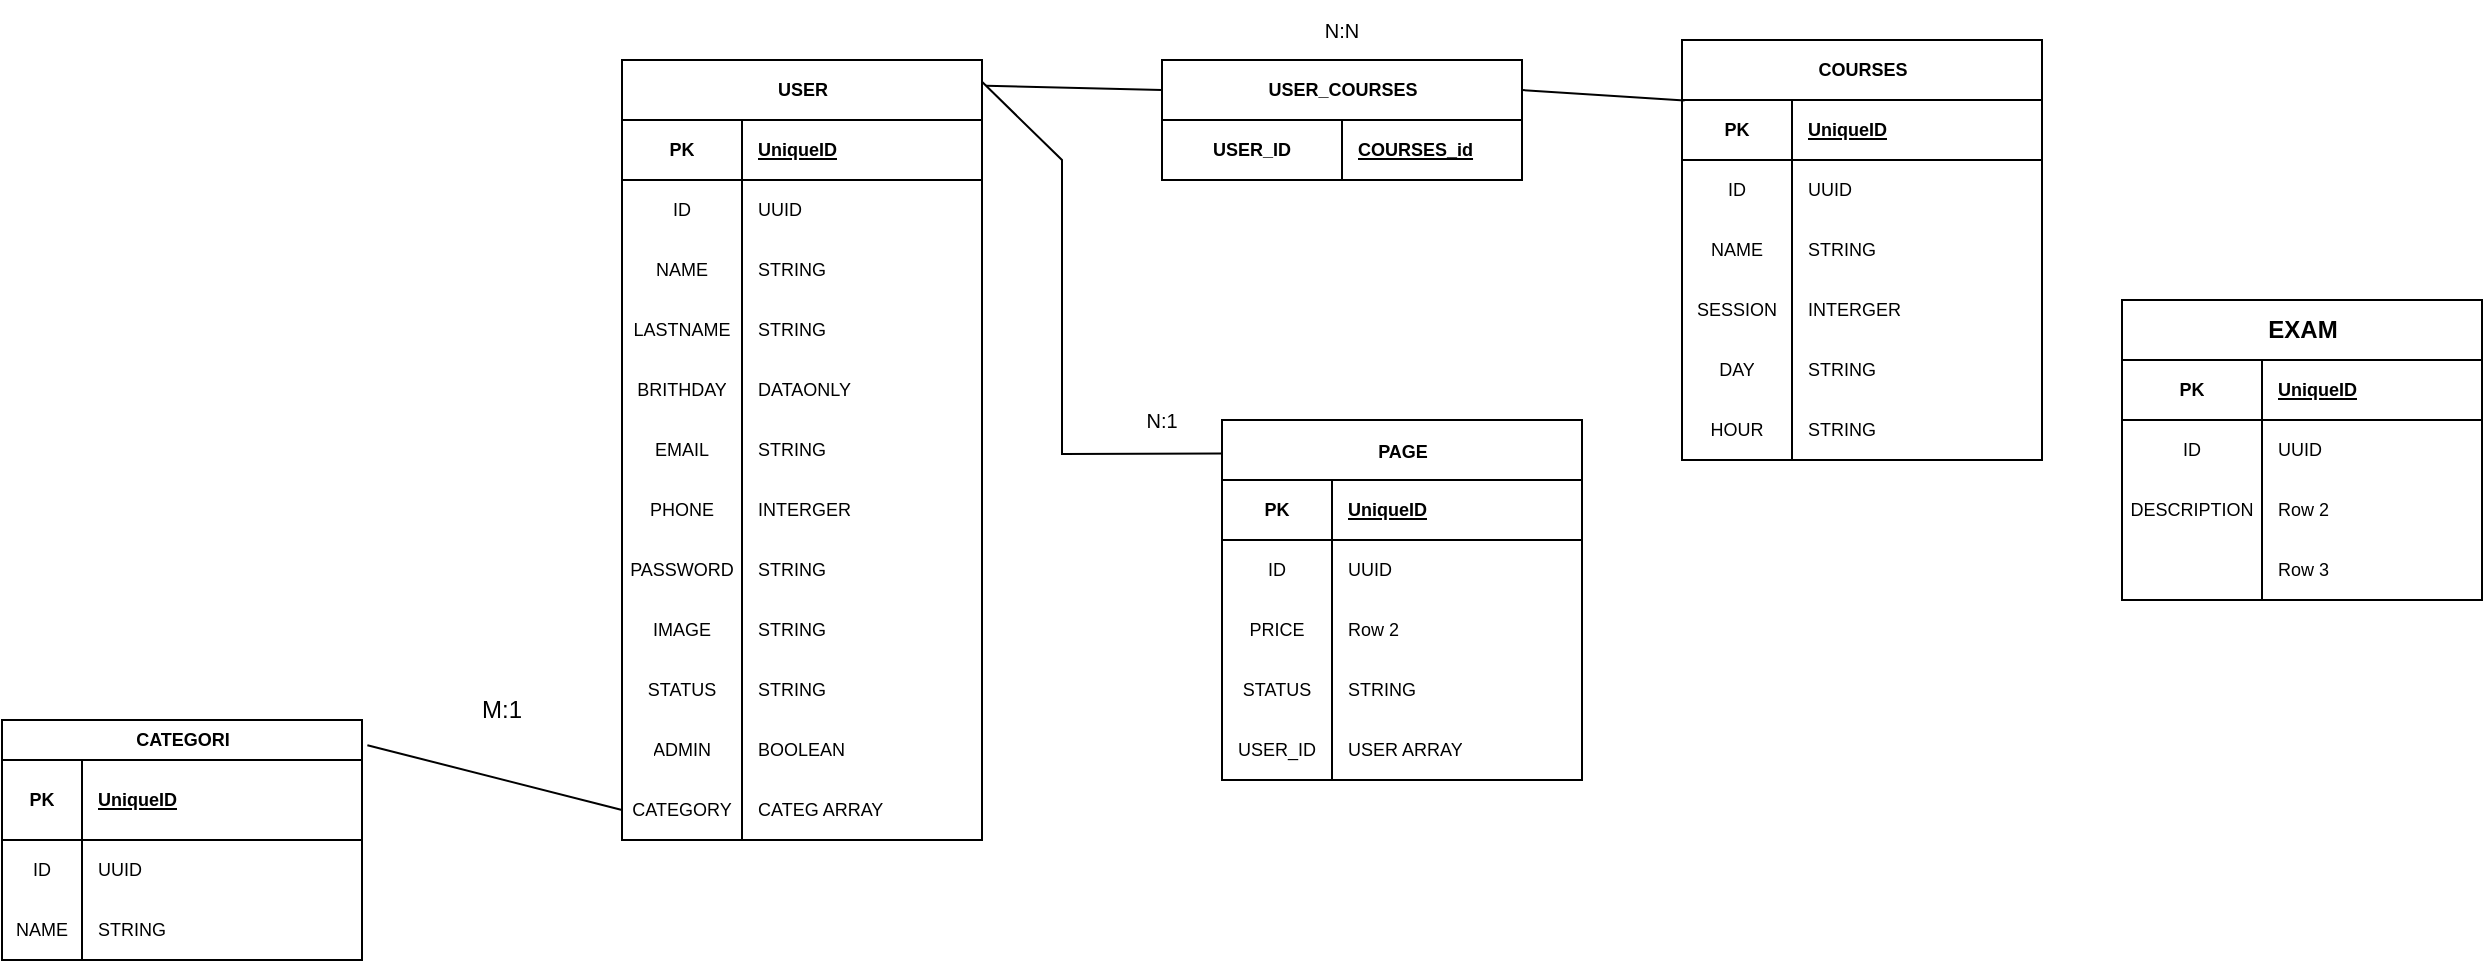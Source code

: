 <mxfile version="21.7.2" type="github">
  <diagram id="R2lEEEUBdFMjLlhIrx00" name="Page-1">
    <mxGraphModel dx="1035" dy="518" grid="1" gridSize="10" guides="1" tooltips="1" connect="1" arrows="1" fold="1" page="1" pageScale="1" pageWidth="850" pageHeight="1100" math="0" shadow="0" extFonts="Permanent Marker^https://fonts.googleapis.com/css?family=Permanent+Marker">
      <root>
        <mxCell id="0" />
        <mxCell id="1" parent="0" />
        <mxCell id="u_VCalXYm_4vvgC7jg7V-9" value="" style="endArrow=none;html=1;rounded=0;exitX=1;exitY=0.25;exitDx=0;exitDy=0;entryX=0.007;entryY=0.144;entryDx=0;entryDy=0;entryPerimeter=0;" parent="1" source="GwE6sNCXgYHPTHUywybQ-2" target="u_VCalXYm_4vvgC7jg7V-98" edge="1">
          <mxGeometry width="50" height="50" relative="1" as="geometry">
            <mxPoint x="1030" y="485" as="sourcePoint" />
            <mxPoint x="320" y="69.66" as="targetPoint" />
            <Array as="points" />
          </mxGeometry>
        </mxCell>
        <mxCell id="u_VCalXYm_4vvgC7jg7V-10" value="N:N" style="text;strokeColor=none;align=center;fillColor=none;html=1;verticalAlign=middle;whiteSpace=wrap;rounded=0;fontSize=10;" parent="1" vertex="1">
          <mxGeometry x="1000" y="180" width="60" height="30" as="geometry" />
        </mxCell>
        <mxCell id="u_VCalXYm_4vvgC7jg7V-70" value="USER" style="shape=table;startSize=30;container=1;collapsible=1;childLayout=tableLayout;fixedRows=1;rowLines=0;fontStyle=1;align=center;resizeLast=1;html=1;labelBorderColor=none;fontSize=9;" parent="1" vertex="1">
          <mxGeometry x="670" y="210" width="180" height="390" as="geometry">
            <mxRectangle x="20" y="50" width="70" height="30" as="alternateBounds" />
          </mxGeometry>
        </mxCell>
        <mxCell id="u_VCalXYm_4vvgC7jg7V-71" value="" style="shape=tableRow;horizontal=0;startSize=0;swimlaneHead=0;swimlaneBody=0;fillColor=none;collapsible=0;dropTarget=0;points=[[0,0.5],[1,0.5]];portConstraint=eastwest;top=0;left=0;right=0;bottom=1;" parent="u_VCalXYm_4vvgC7jg7V-70" vertex="1">
          <mxGeometry y="30" width="180" height="30" as="geometry" />
        </mxCell>
        <mxCell id="u_VCalXYm_4vvgC7jg7V-72" value="PK" style="shape=partialRectangle;connectable=0;fillColor=none;top=0;left=0;bottom=0;right=0;fontStyle=1;overflow=hidden;whiteSpace=wrap;html=1;fontSize=9;" parent="u_VCalXYm_4vvgC7jg7V-71" vertex="1">
          <mxGeometry width="60" height="30" as="geometry">
            <mxRectangle width="60" height="30" as="alternateBounds" />
          </mxGeometry>
        </mxCell>
        <mxCell id="u_VCalXYm_4vvgC7jg7V-73" value="UniqueID" style="shape=partialRectangle;connectable=0;fillColor=none;top=0;left=0;bottom=0;right=0;align=left;spacingLeft=6;fontStyle=5;overflow=hidden;whiteSpace=wrap;html=1;fontSize=9;" parent="u_VCalXYm_4vvgC7jg7V-71" vertex="1">
          <mxGeometry x="60" width="120" height="30" as="geometry">
            <mxRectangle width="120" height="30" as="alternateBounds" />
          </mxGeometry>
        </mxCell>
        <mxCell id="u_VCalXYm_4vvgC7jg7V-74" value="" style="shape=tableRow;horizontal=0;startSize=0;swimlaneHead=0;swimlaneBody=0;fillColor=none;collapsible=0;dropTarget=0;points=[[0,0.5],[1,0.5]];portConstraint=eastwest;top=0;left=0;right=0;bottom=0;" parent="u_VCalXYm_4vvgC7jg7V-70" vertex="1">
          <mxGeometry y="60" width="180" height="30" as="geometry" />
        </mxCell>
        <mxCell id="u_VCalXYm_4vvgC7jg7V-75" value="ID" style="shape=partialRectangle;connectable=0;fillColor=none;top=0;left=0;bottom=0;right=0;editable=1;overflow=hidden;whiteSpace=wrap;html=1;fontSize=9;" parent="u_VCalXYm_4vvgC7jg7V-74" vertex="1">
          <mxGeometry width="60" height="30" as="geometry">
            <mxRectangle width="60" height="30" as="alternateBounds" />
          </mxGeometry>
        </mxCell>
        <mxCell id="u_VCalXYm_4vvgC7jg7V-76" value="UUID" style="shape=partialRectangle;connectable=0;fillColor=none;top=0;left=0;bottom=0;right=0;align=left;spacingLeft=6;overflow=hidden;whiteSpace=wrap;html=1;fontSize=9;" parent="u_VCalXYm_4vvgC7jg7V-74" vertex="1">
          <mxGeometry x="60" width="120" height="30" as="geometry">
            <mxRectangle width="120" height="30" as="alternateBounds" />
          </mxGeometry>
        </mxCell>
        <mxCell id="u_VCalXYm_4vvgC7jg7V-89" style="shape=tableRow;horizontal=0;startSize=0;swimlaneHead=0;swimlaneBody=0;fillColor=none;collapsible=0;dropTarget=0;points=[[0,0.5],[1,0.5]];portConstraint=eastwest;top=0;left=0;right=0;bottom=0;" parent="u_VCalXYm_4vvgC7jg7V-70" vertex="1">
          <mxGeometry y="90" width="180" height="30" as="geometry" />
        </mxCell>
        <mxCell id="u_VCalXYm_4vvgC7jg7V-90" value="NAME" style="shape=partialRectangle;connectable=0;fillColor=none;top=0;left=0;bottom=0;right=0;editable=1;overflow=hidden;whiteSpace=wrap;html=1;fontSize=9;" parent="u_VCalXYm_4vvgC7jg7V-89" vertex="1">
          <mxGeometry width="60" height="30" as="geometry">
            <mxRectangle width="60" height="30" as="alternateBounds" />
          </mxGeometry>
        </mxCell>
        <mxCell id="u_VCalXYm_4vvgC7jg7V-91" value="STRING" style="shape=partialRectangle;connectable=0;fillColor=none;top=0;left=0;bottom=0;right=0;align=left;spacingLeft=6;overflow=hidden;whiteSpace=wrap;html=1;fontSize=9;" parent="u_VCalXYm_4vvgC7jg7V-89" vertex="1">
          <mxGeometry x="60" width="120" height="30" as="geometry">
            <mxRectangle width="120" height="30" as="alternateBounds" />
          </mxGeometry>
        </mxCell>
        <mxCell id="u_VCalXYm_4vvgC7jg7V-86" style="shape=tableRow;horizontal=0;startSize=0;swimlaneHead=0;swimlaneBody=0;fillColor=none;collapsible=0;dropTarget=0;points=[[0,0.5],[1,0.5]];portConstraint=eastwest;top=0;left=0;right=0;bottom=0;" parent="u_VCalXYm_4vvgC7jg7V-70" vertex="1">
          <mxGeometry y="120" width="180" height="30" as="geometry" />
        </mxCell>
        <mxCell id="u_VCalXYm_4vvgC7jg7V-87" value="LASTNAME" style="shape=partialRectangle;connectable=0;fillColor=none;top=0;left=0;bottom=0;right=0;editable=1;overflow=hidden;whiteSpace=wrap;html=1;fontSize=9;" parent="u_VCalXYm_4vvgC7jg7V-86" vertex="1">
          <mxGeometry width="60" height="30" as="geometry">
            <mxRectangle width="60" height="30" as="alternateBounds" />
          </mxGeometry>
        </mxCell>
        <mxCell id="u_VCalXYm_4vvgC7jg7V-88" value="STRING" style="shape=partialRectangle;connectable=0;fillColor=none;top=0;left=0;bottom=0;right=0;align=left;spacingLeft=6;overflow=hidden;whiteSpace=wrap;html=1;fontSize=9;" parent="u_VCalXYm_4vvgC7jg7V-86" vertex="1">
          <mxGeometry x="60" width="120" height="30" as="geometry">
            <mxRectangle width="120" height="30" as="alternateBounds" />
          </mxGeometry>
        </mxCell>
        <mxCell id="GwE6sNCXgYHPTHUywybQ-33" style="shape=tableRow;horizontal=0;startSize=0;swimlaneHead=0;swimlaneBody=0;fillColor=none;collapsible=0;dropTarget=0;points=[[0,0.5],[1,0.5]];portConstraint=eastwest;top=0;left=0;right=0;bottom=0;" vertex="1" parent="u_VCalXYm_4vvgC7jg7V-70">
          <mxGeometry y="150" width="180" height="30" as="geometry" />
        </mxCell>
        <mxCell id="GwE6sNCXgYHPTHUywybQ-34" value="BRITHDAY" style="shape=partialRectangle;connectable=0;fillColor=none;top=0;left=0;bottom=0;right=0;editable=1;overflow=hidden;whiteSpace=wrap;html=1;fontSize=9;" vertex="1" parent="GwE6sNCXgYHPTHUywybQ-33">
          <mxGeometry width="60" height="30" as="geometry">
            <mxRectangle width="60" height="30" as="alternateBounds" />
          </mxGeometry>
        </mxCell>
        <mxCell id="GwE6sNCXgYHPTHUywybQ-35" value="DATAONLY" style="shape=partialRectangle;connectable=0;fillColor=none;top=0;left=0;bottom=0;right=0;align=left;spacingLeft=6;overflow=hidden;whiteSpace=wrap;html=1;fontSize=9;" vertex="1" parent="GwE6sNCXgYHPTHUywybQ-33">
          <mxGeometry x="60" width="120" height="30" as="geometry">
            <mxRectangle width="120" height="30" as="alternateBounds" />
          </mxGeometry>
        </mxCell>
        <mxCell id="u_VCalXYm_4vvgC7jg7V-83" style="shape=tableRow;horizontal=0;startSize=0;swimlaneHead=0;swimlaneBody=0;fillColor=none;collapsible=0;dropTarget=0;points=[[0,0.5],[1,0.5]];portConstraint=eastwest;top=0;left=0;right=0;bottom=0;" parent="u_VCalXYm_4vvgC7jg7V-70" vertex="1">
          <mxGeometry y="180" width="180" height="30" as="geometry" />
        </mxCell>
        <mxCell id="u_VCalXYm_4vvgC7jg7V-84" value="EMAIL" style="shape=partialRectangle;connectable=0;fillColor=none;top=0;left=0;bottom=0;right=0;editable=1;overflow=hidden;whiteSpace=wrap;html=1;fontSize=9;" parent="u_VCalXYm_4vvgC7jg7V-83" vertex="1">
          <mxGeometry width="60" height="30" as="geometry">
            <mxRectangle width="60" height="30" as="alternateBounds" />
          </mxGeometry>
        </mxCell>
        <mxCell id="u_VCalXYm_4vvgC7jg7V-85" value="STRING" style="shape=partialRectangle;connectable=0;fillColor=none;top=0;left=0;bottom=0;right=0;align=left;spacingLeft=6;overflow=hidden;whiteSpace=wrap;html=1;fontSize=9;" parent="u_VCalXYm_4vvgC7jg7V-83" vertex="1">
          <mxGeometry x="60" width="120" height="30" as="geometry">
            <mxRectangle width="120" height="30" as="alternateBounds" />
          </mxGeometry>
        </mxCell>
        <mxCell id="u_VCalXYm_4vvgC7jg7V-77" value="" style="shape=tableRow;horizontal=0;startSize=0;swimlaneHead=0;swimlaneBody=0;fillColor=none;collapsible=0;dropTarget=0;points=[[0,0.5],[1,0.5]];portConstraint=eastwest;top=0;left=0;right=0;bottom=0;" parent="u_VCalXYm_4vvgC7jg7V-70" vertex="1">
          <mxGeometry y="210" width="180" height="30" as="geometry" />
        </mxCell>
        <mxCell id="u_VCalXYm_4vvgC7jg7V-78" value="PHONE" style="shape=partialRectangle;connectable=0;fillColor=none;top=0;left=0;bottom=0;right=0;editable=1;overflow=hidden;whiteSpace=wrap;html=1;fontSize=9;" parent="u_VCalXYm_4vvgC7jg7V-77" vertex="1">
          <mxGeometry width="60" height="30" as="geometry">
            <mxRectangle width="60" height="30" as="alternateBounds" />
          </mxGeometry>
        </mxCell>
        <mxCell id="u_VCalXYm_4vvgC7jg7V-79" value="INTERGER" style="shape=partialRectangle;connectable=0;fillColor=none;top=0;left=0;bottom=0;right=0;align=left;spacingLeft=6;overflow=hidden;whiteSpace=wrap;html=1;fontSize=9;" parent="u_VCalXYm_4vvgC7jg7V-77" vertex="1">
          <mxGeometry x="60" width="120" height="30" as="geometry">
            <mxRectangle width="120" height="30" as="alternateBounds" />
          </mxGeometry>
        </mxCell>
        <mxCell id="u_VCalXYm_4vvgC7jg7V-80" value="" style="shape=tableRow;horizontal=0;startSize=0;swimlaneHead=0;swimlaneBody=0;fillColor=none;collapsible=0;dropTarget=0;points=[[0,0.5],[1,0.5]];portConstraint=eastwest;top=0;left=0;right=0;bottom=0;" parent="u_VCalXYm_4vvgC7jg7V-70" vertex="1">
          <mxGeometry y="240" width="180" height="30" as="geometry" />
        </mxCell>
        <mxCell id="u_VCalXYm_4vvgC7jg7V-81" value="PASSWORD" style="shape=partialRectangle;connectable=0;fillColor=none;top=0;left=0;bottom=0;right=0;editable=1;overflow=hidden;whiteSpace=wrap;html=1;fontSize=9;" parent="u_VCalXYm_4vvgC7jg7V-80" vertex="1">
          <mxGeometry width="60" height="30" as="geometry">
            <mxRectangle width="60" height="30" as="alternateBounds" />
          </mxGeometry>
        </mxCell>
        <mxCell id="u_VCalXYm_4vvgC7jg7V-82" value="STRING" style="shape=partialRectangle;connectable=0;fillColor=none;top=0;left=0;bottom=0;right=0;align=left;spacingLeft=6;overflow=hidden;whiteSpace=wrap;html=1;fontSize=9;" parent="u_VCalXYm_4vvgC7jg7V-80" vertex="1">
          <mxGeometry x="60" width="120" height="30" as="geometry">
            <mxRectangle width="120" height="30" as="alternateBounds" />
          </mxGeometry>
        </mxCell>
        <mxCell id="u_VCalXYm_4vvgC7jg7V-92" style="shape=tableRow;horizontal=0;startSize=0;swimlaneHead=0;swimlaneBody=0;fillColor=none;collapsible=0;dropTarget=0;points=[[0,0.5],[1,0.5]];portConstraint=eastwest;top=0;left=0;right=0;bottom=0;" parent="u_VCalXYm_4vvgC7jg7V-70" vertex="1">
          <mxGeometry y="270" width="180" height="30" as="geometry" />
        </mxCell>
        <mxCell id="u_VCalXYm_4vvgC7jg7V-93" value="IMAGE" style="shape=partialRectangle;connectable=0;fillColor=none;top=0;left=0;bottom=0;right=0;editable=1;overflow=hidden;whiteSpace=wrap;html=1;fontSize=9;" parent="u_VCalXYm_4vvgC7jg7V-92" vertex="1">
          <mxGeometry width="60" height="30" as="geometry">
            <mxRectangle width="60" height="30" as="alternateBounds" />
          </mxGeometry>
        </mxCell>
        <mxCell id="u_VCalXYm_4vvgC7jg7V-94" value="STRING" style="shape=partialRectangle;connectable=0;fillColor=none;top=0;left=0;bottom=0;right=0;align=left;spacingLeft=6;overflow=hidden;whiteSpace=wrap;html=1;fontSize=9;" parent="u_VCalXYm_4vvgC7jg7V-92" vertex="1">
          <mxGeometry x="60" width="120" height="30" as="geometry">
            <mxRectangle width="120" height="30" as="alternateBounds" />
          </mxGeometry>
        </mxCell>
        <mxCell id="GwE6sNCXgYHPTHUywybQ-45" style="shape=tableRow;horizontal=0;startSize=0;swimlaneHead=0;swimlaneBody=0;fillColor=none;collapsible=0;dropTarget=0;points=[[0,0.5],[1,0.5]];portConstraint=eastwest;top=0;left=0;right=0;bottom=0;" vertex="1" parent="u_VCalXYm_4vvgC7jg7V-70">
          <mxGeometry y="300" width="180" height="30" as="geometry" />
        </mxCell>
        <mxCell id="GwE6sNCXgYHPTHUywybQ-46" value="STATUS" style="shape=partialRectangle;connectable=0;fillColor=none;top=0;left=0;bottom=0;right=0;editable=1;overflow=hidden;whiteSpace=wrap;html=1;fontSize=9;" vertex="1" parent="GwE6sNCXgYHPTHUywybQ-45">
          <mxGeometry width="60" height="30" as="geometry">
            <mxRectangle width="60" height="30" as="alternateBounds" />
          </mxGeometry>
        </mxCell>
        <mxCell id="GwE6sNCXgYHPTHUywybQ-47" value="STRING" style="shape=partialRectangle;connectable=0;fillColor=none;top=0;left=0;bottom=0;right=0;align=left;spacingLeft=6;overflow=hidden;whiteSpace=wrap;html=1;fontSize=9;" vertex="1" parent="GwE6sNCXgYHPTHUywybQ-45">
          <mxGeometry x="60" width="120" height="30" as="geometry">
            <mxRectangle width="120" height="30" as="alternateBounds" />
          </mxGeometry>
        </mxCell>
        <mxCell id="u_VCalXYm_4vvgC7jg7V-95" style="shape=tableRow;horizontal=0;startSize=0;swimlaneHead=0;swimlaneBody=0;fillColor=none;collapsible=0;dropTarget=0;points=[[0,0.5],[1,0.5]];portConstraint=eastwest;top=0;left=0;right=0;bottom=0;" parent="u_VCalXYm_4vvgC7jg7V-70" vertex="1">
          <mxGeometry y="330" width="180" height="30" as="geometry" />
        </mxCell>
        <mxCell id="u_VCalXYm_4vvgC7jg7V-96" value="ADMIN" style="shape=partialRectangle;connectable=0;fillColor=none;top=0;left=0;bottom=0;right=0;editable=1;overflow=hidden;whiteSpace=wrap;html=1;fontSize=9;" parent="u_VCalXYm_4vvgC7jg7V-95" vertex="1">
          <mxGeometry width="60" height="30" as="geometry">
            <mxRectangle width="60" height="30" as="alternateBounds" />
          </mxGeometry>
        </mxCell>
        <mxCell id="u_VCalXYm_4vvgC7jg7V-97" value="BOOLEAN" style="shape=partialRectangle;connectable=0;fillColor=none;top=0;left=0;bottom=0;right=0;align=left;spacingLeft=6;overflow=hidden;whiteSpace=wrap;html=1;fontSize=9;" parent="u_VCalXYm_4vvgC7jg7V-95" vertex="1">
          <mxGeometry x="60" width="120" height="30" as="geometry">
            <mxRectangle width="120" height="30" as="alternateBounds" />
          </mxGeometry>
        </mxCell>
        <mxCell id="u_VCalXYm_4vvgC7jg7V-133" style="shape=tableRow;horizontal=0;startSize=0;swimlaneHead=0;swimlaneBody=0;fillColor=none;collapsible=0;dropTarget=0;points=[[0,0.5],[1,0.5]];portConstraint=eastwest;top=0;left=0;right=0;bottom=0;" parent="u_VCalXYm_4vvgC7jg7V-70" vertex="1">
          <mxGeometry y="360" width="180" height="30" as="geometry" />
        </mxCell>
        <mxCell id="u_VCalXYm_4vvgC7jg7V-134" value="CATEGORY" style="shape=partialRectangle;connectable=0;fillColor=none;top=0;left=0;bottom=0;right=0;editable=1;overflow=hidden;whiteSpace=wrap;html=1;fontSize=9;" parent="u_VCalXYm_4vvgC7jg7V-133" vertex="1">
          <mxGeometry width="60" height="30" as="geometry">
            <mxRectangle width="60" height="30" as="alternateBounds" />
          </mxGeometry>
        </mxCell>
        <mxCell id="u_VCalXYm_4vvgC7jg7V-135" value="CATEG ARRAY" style="shape=partialRectangle;connectable=0;fillColor=none;top=0;left=0;bottom=0;right=0;align=left;spacingLeft=6;overflow=hidden;whiteSpace=wrap;html=1;fontSize=9;" parent="u_VCalXYm_4vvgC7jg7V-133" vertex="1">
          <mxGeometry x="60" width="120" height="30" as="geometry">
            <mxRectangle width="120" height="30" as="alternateBounds" />
          </mxGeometry>
        </mxCell>
        <mxCell id="u_VCalXYm_4vvgC7jg7V-98" value="COURSES" style="shape=table;startSize=30;container=1;collapsible=1;childLayout=tableLayout;fixedRows=1;rowLines=0;fontStyle=1;align=center;resizeLast=1;html=1;fontSize=9;" parent="1" vertex="1">
          <mxGeometry x="1200" y="200" width="180" height="210" as="geometry">
            <mxRectangle x="1205" y="500" width="70" height="30" as="alternateBounds" />
          </mxGeometry>
        </mxCell>
        <mxCell id="u_VCalXYm_4vvgC7jg7V-99" value="" style="shape=tableRow;horizontal=0;startSize=0;swimlaneHead=0;swimlaneBody=0;fillColor=none;collapsible=0;dropTarget=0;points=[[0,0.5],[1,0.5]];portConstraint=eastwest;top=0;left=0;right=0;bottom=1;" parent="u_VCalXYm_4vvgC7jg7V-98" vertex="1">
          <mxGeometry y="30" width="180" height="30" as="geometry" />
        </mxCell>
        <mxCell id="u_VCalXYm_4vvgC7jg7V-100" value="PK" style="shape=partialRectangle;connectable=0;fillColor=none;top=0;left=0;bottom=0;right=0;fontStyle=1;overflow=hidden;whiteSpace=wrap;html=1;fontSize=9;" parent="u_VCalXYm_4vvgC7jg7V-99" vertex="1">
          <mxGeometry width="55" height="30" as="geometry">
            <mxRectangle width="55" height="30" as="alternateBounds" />
          </mxGeometry>
        </mxCell>
        <mxCell id="u_VCalXYm_4vvgC7jg7V-101" value="UniqueID" style="shape=partialRectangle;connectable=0;fillColor=none;top=0;left=0;bottom=0;right=0;align=left;spacingLeft=6;fontStyle=5;overflow=hidden;whiteSpace=wrap;html=1;fontSize=9;" parent="u_VCalXYm_4vvgC7jg7V-99" vertex="1">
          <mxGeometry x="55" width="125" height="30" as="geometry">
            <mxRectangle width="125" height="30" as="alternateBounds" />
          </mxGeometry>
        </mxCell>
        <mxCell id="u_VCalXYm_4vvgC7jg7V-102" value="" style="shape=tableRow;horizontal=0;startSize=0;swimlaneHead=0;swimlaneBody=0;fillColor=none;collapsible=0;dropTarget=0;points=[[0,0.5],[1,0.5]];portConstraint=eastwest;top=0;left=0;right=0;bottom=0;" parent="u_VCalXYm_4vvgC7jg7V-98" vertex="1">
          <mxGeometry y="60" width="180" height="30" as="geometry" />
        </mxCell>
        <mxCell id="u_VCalXYm_4vvgC7jg7V-103" value="ID" style="shape=partialRectangle;connectable=0;fillColor=none;top=0;left=0;bottom=0;right=0;editable=1;overflow=hidden;whiteSpace=wrap;html=1;fontSize=9;" parent="u_VCalXYm_4vvgC7jg7V-102" vertex="1">
          <mxGeometry width="55" height="30" as="geometry">
            <mxRectangle width="55" height="30" as="alternateBounds" />
          </mxGeometry>
        </mxCell>
        <mxCell id="u_VCalXYm_4vvgC7jg7V-104" value="UUID" style="shape=partialRectangle;connectable=0;fillColor=none;top=0;left=0;bottom=0;right=0;align=left;spacingLeft=6;overflow=hidden;whiteSpace=wrap;html=1;fontSize=9;" parent="u_VCalXYm_4vvgC7jg7V-102" vertex="1">
          <mxGeometry x="55" width="125" height="30" as="geometry">
            <mxRectangle width="125" height="30" as="alternateBounds" />
          </mxGeometry>
        </mxCell>
        <mxCell id="u_VCalXYm_4vvgC7jg7V-105" value="" style="shape=tableRow;horizontal=0;startSize=0;swimlaneHead=0;swimlaneBody=0;fillColor=none;collapsible=0;dropTarget=0;points=[[0,0.5],[1,0.5]];portConstraint=eastwest;top=0;left=0;right=0;bottom=0;" parent="u_VCalXYm_4vvgC7jg7V-98" vertex="1">
          <mxGeometry y="90" width="180" height="30" as="geometry" />
        </mxCell>
        <mxCell id="u_VCalXYm_4vvgC7jg7V-106" value="NAME" style="shape=partialRectangle;connectable=0;fillColor=none;top=0;left=0;bottom=0;right=0;editable=1;overflow=hidden;whiteSpace=wrap;html=1;fontSize=9;" parent="u_VCalXYm_4vvgC7jg7V-105" vertex="1">
          <mxGeometry width="55" height="30" as="geometry">
            <mxRectangle width="55" height="30" as="alternateBounds" />
          </mxGeometry>
        </mxCell>
        <mxCell id="u_VCalXYm_4vvgC7jg7V-107" value="STRING" style="shape=partialRectangle;connectable=0;fillColor=none;top=0;left=0;bottom=0;right=0;align=left;spacingLeft=6;overflow=hidden;whiteSpace=wrap;html=1;fontSize=9;" parent="u_VCalXYm_4vvgC7jg7V-105" vertex="1">
          <mxGeometry x="55" width="125" height="30" as="geometry">
            <mxRectangle width="125" height="30" as="alternateBounds" />
          </mxGeometry>
        </mxCell>
        <mxCell id="GwE6sNCXgYHPTHUywybQ-36" style="shape=tableRow;horizontal=0;startSize=0;swimlaneHead=0;swimlaneBody=0;fillColor=none;collapsible=0;dropTarget=0;points=[[0,0.5],[1,0.5]];portConstraint=eastwest;top=0;left=0;right=0;bottom=0;" vertex="1" parent="u_VCalXYm_4vvgC7jg7V-98">
          <mxGeometry y="120" width="180" height="30" as="geometry" />
        </mxCell>
        <mxCell id="GwE6sNCXgYHPTHUywybQ-37" value="SESSION" style="shape=partialRectangle;connectable=0;fillColor=none;top=0;left=0;bottom=0;right=0;editable=1;overflow=hidden;whiteSpace=wrap;html=1;fontSize=9;" vertex="1" parent="GwE6sNCXgYHPTHUywybQ-36">
          <mxGeometry width="55" height="30" as="geometry">
            <mxRectangle width="55" height="30" as="alternateBounds" />
          </mxGeometry>
        </mxCell>
        <mxCell id="GwE6sNCXgYHPTHUywybQ-38" value="INTERGER" style="shape=partialRectangle;connectable=0;fillColor=none;top=0;left=0;bottom=0;right=0;align=left;spacingLeft=6;overflow=hidden;whiteSpace=wrap;html=1;fontSize=9;" vertex="1" parent="GwE6sNCXgYHPTHUywybQ-36">
          <mxGeometry x="55" width="125" height="30" as="geometry">
            <mxRectangle width="125" height="30" as="alternateBounds" />
          </mxGeometry>
        </mxCell>
        <mxCell id="GwE6sNCXgYHPTHUywybQ-39" style="shape=tableRow;horizontal=0;startSize=0;swimlaneHead=0;swimlaneBody=0;fillColor=none;collapsible=0;dropTarget=0;points=[[0,0.5],[1,0.5]];portConstraint=eastwest;top=0;left=0;right=0;bottom=0;" vertex="1" parent="u_VCalXYm_4vvgC7jg7V-98">
          <mxGeometry y="150" width="180" height="30" as="geometry" />
        </mxCell>
        <mxCell id="GwE6sNCXgYHPTHUywybQ-40" value="DAY" style="shape=partialRectangle;connectable=0;fillColor=none;top=0;left=0;bottom=0;right=0;editable=1;overflow=hidden;whiteSpace=wrap;html=1;fontSize=9;" vertex="1" parent="GwE6sNCXgYHPTHUywybQ-39">
          <mxGeometry width="55" height="30" as="geometry">
            <mxRectangle width="55" height="30" as="alternateBounds" />
          </mxGeometry>
        </mxCell>
        <mxCell id="GwE6sNCXgYHPTHUywybQ-41" value="STRING" style="shape=partialRectangle;connectable=0;fillColor=none;top=0;left=0;bottom=0;right=0;align=left;spacingLeft=6;overflow=hidden;whiteSpace=wrap;html=1;fontSize=9;" vertex="1" parent="GwE6sNCXgYHPTHUywybQ-39">
          <mxGeometry x="55" width="125" height="30" as="geometry">
            <mxRectangle width="125" height="30" as="alternateBounds" />
          </mxGeometry>
        </mxCell>
        <mxCell id="GwE6sNCXgYHPTHUywybQ-42" style="shape=tableRow;horizontal=0;startSize=0;swimlaneHead=0;swimlaneBody=0;fillColor=none;collapsible=0;dropTarget=0;points=[[0,0.5],[1,0.5]];portConstraint=eastwest;top=0;left=0;right=0;bottom=0;" vertex="1" parent="u_VCalXYm_4vvgC7jg7V-98">
          <mxGeometry y="180" width="180" height="30" as="geometry" />
        </mxCell>
        <mxCell id="GwE6sNCXgYHPTHUywybQ-43" value="HOUR" style="shape=partialRectangle;connectable=0;fillColor=none;top=0;left=0;bottom=0;right=0;editable=1;overflow=hidden;whiteSpace=wrap;html=1;fontSize=9;" vertex="1" parent="GwE6sNCXgYHPTHUywybQ-42">
          <mxGeometry width="55" height="30" as="geometry">
            <mxRectangle width="55" height="30" as="alternateBounds" />
          </mxGeometry>
        </mxCell>
        <mxCell id="GwE6sNCXgYHPTHUywybQ-44" value="STRING" style="shape=partialRectangle;connectable=0;fillColor=none;top=0;left=0;bottom=0;right=0;align=left;spacingLeft=6;overflow=hidden;whiteSpace=wrap;html=1;fontSize=9;" vertex="1" parent="GwE6sNCXgYHPTHUywybQ-42">
          <mxGeometry x="55" width="125" height="30" as="geometry">
            <mxRectangle width="125" height="30" as="alternateBounds" />
          </mxGeometry>
        </mxCell>
        <mxCell id="u_VCalXYm_4vvgC7jg7V-116" value="CATEGORI" style="shape=table;startSize=20;container=1;collapsible=1;childLayout=tableLayout;fixedRows=1;rowLines=0;fontStyle=1;align=center;resizeLast=1;html=1;fontSize=9;" parent="1" vertex="1">
          <mxGeometry x="360" y="540" width="180" height="120" as="geometry" />
        </mxCell>
        <mxCell id="u_VCalXYm_4vvgC7jg7V-117" value="" style="shape=tableRow;horizontal=0;startSize=0;swimlaneHead=0;swimlaneBody=0;fillColor=none;collapsible=0;dropTarget=0;points=[[0,0.5],[1,0.5]];portConstraint=eastwest;top=0;left=0;right=0;bottom=1;" parent="u_VCalXYm_4vvgC7jg7V-116" vertex="1">
          <mxGeometry y="20" width="180" height="40" as="geometry" />
        </mxCell>
        <mxCell id="u_VCalXYm_4vvgC7jg7V-118" value="PK" style="shape=partialRectangle;connectable=0;fillColor=none;top=0;left=0;bottom=0;right=0;fontStyle=1;overflow=hidden;whiteSpace=wrap;html=1;fontSize=9;" parent="u_VCalXYm_4vvgC7jg7V-117" vertex="1">
          <mxGeometry width="40" height="40" as="geometry">
            <mxRectangle width="40" height="40" as="alternateBounds" />
          </mxGeometry>
        </mxCell>
        <mxCell id="u_VCalXYm_4vvgC7jg7V-119" value="UniqueID" style="shape=partialRectangle;connectable=0;fillColor=none;top=0;left=0;bottom=0;right=0;align=left;spacingLeft=6;fontStyle=5;overflow=hidden;whiteSpace=wrap;html=1;fontSize=9;" parent="u_VCalXYm_4vvgC7jg7V-117" vertex="1">
          <mxGeometry x="40" width="140" height="40" as="geometry">
            <mxRectangle width="140" height="40" as="alternateBounds" />
          </mxGeometry>
        </mxCell>
        <mxCell id="u_VCalXYm_4vvgC7jg7V-120" value="" style="shape=tableRow;horizontal=0;startSize=0;swimlaneHead=0;swimlaneBody=0;fillColor=none;collapsible=0;dropTarget=0;points=[[0,0.5],[1,0.5]];portConstraint=eastwest;top=0;left=0;right=0;bottom=0;" parent="u_VCalXYm_4vvgC7jg7V-116" vertex="1">
          <mxGeometry y="60" width="180" height="30" as="geometry" />
        </mxCell>
        <mxCell id="u_VCalXYm_4vvgC7jg7V-121" value="ID" style="shape=partialRectangle;connectable=0;fillColor=none;top=0;left=0;bottom=0;right=0;editable=1;overflow=hidden;whiteSpace=wrap;html=1;fontSize=9;" parent="u_VCalXYm_4vvgC7jg7V-120" vertex="1">
          <mxGeometry width="40" height="30" as="geometry">
            <mxRectangle width="40" height="30" as="alternateBounds" />
          </mxGeometry>
        </mxCell>
        <mxCell id="u_VCalXYm_4vvgC7jg7V-122" value="UUID" style="shape=partialRectangle;connectable=0;fillColor=none;top=0;left=0;bottom=0;right=0;align=left;spacingLeft=6;overflow=hidden;whiteSpace=wrap;html=1;fontSize=9;" parent="u_VCalXYm_4vvgC7jg7V-120" vertex="1">
          <mxGeometry x="40" width="140" height="30" as="geometry">
            <mxRectangle width="140" height="30" as="alternateBounds" />
          </mxGeometry>
        </mxCell>
        <mxCell id="u_VCalXYm_4vvgC7jg7V-123" value="" style="shape=tableRow;horizontal=0;startSize=0;swimlaneHead=0;swimlaneBody=0;fillColor=none;collapsible=0;dropTarget=0;points=[[0,0.5],[1,0.5]];portConstraint=eastwest;top=0;left=0;right=0;bottom=0;" parent="u_VCalXYm_4vvgC7jg7V-116" vertex="1">
          <mxGeometry y="90" width="180" height="30" as="geometry" />
        </mxCell>
        <mxCell id="u_VCalXYm_4vvgC7jg7V-124" value="NAME" style="shape=partialRectangle;connectable=0;fillColor=none;top=0;left=0;bottom=0;right=0;editable=1;overflow=hidden;whiteSpace=wrap;html=1;fontSize=9;" parent="u_VCalXYm_4vvgC7jg7V-123" vertex="1">
          <mxGeometry width="40" height="30" as="geometry">
            <mxRectangle width="40" height="30" as="alternateBounds" />
          </mxGeometry>
        </mxCell>
        <mxCell id="u_VCalXYm_4vvgC7jg7V-125" value="STRING" style="shape=partialRectangle;connectable=0;fillColor=none;top=0;left=0;bottom=0;right=0;align=left;spacingLeft=6;overflow=hidden;whiteSpace=wrap;html=1;fontSize=9;" parent="u_VCalXYm_4vvgC7jg7V-123" vertex="1">
          <mxGeometry x="40" width="140" height="30" as="geometry">
            <mxRectangle width="140" height="30" as="alternateBounds" />
          </mxGeometry>
        </mxCell>
        <mxCell id="u_VCalXYm_4vvgC7jg7V-129" value="" style="endArrow=none;html=1;rounded=0;entryX=0;entryY=0.25;entryDx=0;entryDy=0;exitX=1.011;exitY=0.033;exitDx=0;exitDy=0;exitPerimeter=0;" parent="1" source="u_VCalXYm_4vvgC7jg7V-70" target="GwE6sNCXgYHPTHUywybQ-2" edge="1">
          <mxGeometry width="50" height="50" relative="1" as="geometry">
            <mxPoint x="100" y="130" as="sourcePoint" />
            <mxPoint x="950" y="485" as="targetPoint" />
          </mxGeometry>
        </mxCell>
        <mxCell id="u_VCalXYm_4vvgC7jg7V-140" value="" style="endArrow=none;html=1;rounded=0;entryX=0;entryY=0.5;entryDx=0;entryDy=0;exitX=1.015;exitY=0.105;exitDx=0;exitDy=0;exitPerimeter=0;" parent="1" source="u_VCalXYm_4vvgC7jg7V-116" target="u_VCalXYm_4vvgC7jg7V-133" edge="1">
          <mxGeometry width="50" height="50" relative="1" as="geometry">
            <mxPoint x="540" y="490" as="sourcePoint" />
            <mxPoint x="676" y="473" as="targetPoint" />
            <Array as="points" />
          </mxGeometry>
        </mxCell>
        <mxCell id="u_VCalXYm_4vvgC7jg7V-214" value="M:1" style="text;strokeColor=none;align=center;fillColor=none;html=1;verticalAlign=middle;whiteSpace=wrap;rounded=0;" parent="1" vertex="1">
          <mxGeometry x="580" y="520" width="60" height="30" as="geometry" />
        </mxCell>
        <mxCell id="GwE6sNCXgYHPTHUywybQ-2" value="USER_COURSES" style="shape=table;startSize=30;container=1;collapsible=1;childLayout=tableLayout;fixedRows=1;rowLines=0;fontStyle=1;align=center;resizeLast=1;html=1;fontSize=9;" vertex="1" parent="1">
          <mxGeometry x="940" y="210" width="180" height="60" as="geometry" />
        </mxCell>
        <mxCell id="GwE6sNCXgYHPTHUywybQ-3" value="" style="shape=tableRow;horizontal=0;startSize=0;swimlaneHead=0;swimlaneBody=0;fillColor=none;collapsible=0;dropTarget=0;points=[[0,0.5],[1,0.5]];portConstraint=eastwest;top=0;left=0;right=0;bottom=1;" vertex="1" parent="GwE6sNCXgYHPTHUywybQ-2">
          <mxGeometry y="30" width="180" height="30" as="geometry" />
        </mxCell>
        <mxCell id="GwE6sNCXgYHPTHUywybQ-4" value="USER_ID" style="shape=partialRectangle;connectable=0;fillColor=none;top=0;left=0;bottom=0;right=0;fontStyle=1;overflow=hidden;whiteSpace=wrap;html=1;fontSize=9;" vertex="1" parent="GwE6sNCXgYHPTHUywybQ-3">
          <mxGeometry width="90" height="30" as="geometry">
            <mxRectangle width="90" height="30" as="alternateBounds" />
          </mxGeometry>
        </mxCell>
        <mxCell id="GwE6sNCXgYHPTHUywybQ-5" value="COURSES_id" style="shape=partialRectangle;connectable=0;fillColor=none;top=0;left=0;bottom=0;right=0;align=left;spacingLeft=6;fontStyle=5;overflow=hidden;whiteSpace=wrap;html=1;fontSize=9;" vertex="1" parent="GwE6sNCXgYHPTHUywybQ-3">
          <mxGeometry x="90" width="90" height="30" as="geometry">
            <mxRectangle width="90" height="30" as="alternateBounds" />
          </mxGeometry>
        </mxCell>
        <mxCell id="GwE6sNCXgYHPTHUywybQ-15" value="&lt;font style=&quot;font-size: 9px;&quot;&gt;PAGE&lt;/font&gt;" style="shape=table;startSize=30;container=1;collapsible=1;childLayout=tableLayout;fixedRows=1;rowLines=0;fontStyle=1;align=center;resizeLast=1;html=1;" vertex="1" parent="1">
          <mxGeometry x="970" y="390" width="180" height="180" as="geometry" />
        </mxCell>
        <mxCell id="GwE6sNCXgYHPTHUywybQ-16" value="" style="shape=tableRow;horizontal=0;startSize=0;swimlaneHead=0;swimlaneBody=0;fillColor=none;collapsible=0;dropTarget=0;points=[[0,0.5],[1,0.5]];portConstraint=eastwest;top=0;left=0;right=0;bottom=1;" vertex="1" parent="GwE6sNCXgYHPTHUywybQ-15">
          <mxGeometry y="30" width="180" height="30" as="geometry" />
        </mxCell>
        <mxCell id="GwE6sNCXgYHPTHUywybQ-17" value="PK" style="shape=partialRectangle;connectable=0;fillColor=none;top=0;left=0;bottom=0;right=0;fontStyle=1;overflow=hidden;whiteSpace=wrap;html=1;fontSize=9;" vertex="1" parent="GwE6sNCXgYHPTHUywybQ-16">
          <mxGeometry width="55" height="30" as="geometry">
            <mxRectangle width="55" height="30" as="alternateBounds" />
          </mxGeometry>
        </mxCell>
        <mxCell id="GwE6sNCXgYHPTHUywybQ-18" value="UniqueID" style="shape=partialRectangle;connectable=0;fillColor=none;top=0;left=0;bottom=0;right=0;align=left;spacingLeft=6;fontStyle=5;overflow=hidden;whiteSpace=wrap;html=1;fontSize=9;" vertex="1" parent="GwE6sNCXgYHPTHUywybQ-16">
          <mxGeometry x="55" width="125" height="30" as="geometry">
            <mxRectangle width="125" height="30" as="alternateBounds" />
          </mxGeometry>
        </mxCell>
        <mxCell id="GwE6sNCXgYHPTHUywybQ-19" value="" style="shape=tableRow;horizontal=0;startSize=0;swimlaneHead=0;swimlaneBody=0;fillColor=none;collapsible=0;dropTarget=0;points=[[0,0.5],[1,0.5]];portConstraint=eastwest;top=0;left=0;right=0;bottom=0;" vertex="1" parent="GwE6sNCXgYHPTHUywybQ-15">
          <mxGeometry y="60" width="180" height="30" as="geometry" />
        </mxCell>
        <mxCell id="GwE6sNCXgYHPTHUywybQ-20" value="ID" style="shape=partialRectangle;connectable=0;fillColor=none;top=0;left=0;bottom=0;right=0;editable=1;overflow=hidden;whiteSpace=wrap;html=1;fontSize=9;" vertex="1" parent="GwE6sNCXgYHPTHUywybQ-19">
          <mxGeometry width="55" height="30" as="geometry">
            <mxRectangle width="55" height="30" as="alternateBounds" />
          </mxGeometry>
        </mxCell>
        <mxCell id="GwE6sNCXgYHPTHUywybQ-21" value="UUID" style="shape=partialRectangle;connectable=0;fillColor=none;top=0;left=0;bottom=0;right=0;align=left;spacingLeft=6;overflow=hidden;whiteSpace=wrap;html=1;fontSize=9;" vertex="1" parent="GwE6sNCXgYHPTHUywybQ-19">
          <mxGeometry x="55" width="125" height="30" as="geometry">
            <mxRectangle width="125" height="30" as="alternateBounds" />
          </mxGeometry>
        </mxCell>
        <mxCell id="GwE6sNCXgYHPTHUywybQ-22" value="" style="shape=tableRow;horizontal=0;startSize=0;swimlaneHead=0;swimlaneBody=0;fillColor=none;collapsible=0;dropTarget=0;points=[[0,0.5],[1,0.5]];portConstraint=eastwest;top=0;left=0;right=0;bottom=0;" vertex="1" parent="GwE6sNCXgYHPTHUywybQ-15">
          <mxGeometry y="90" width="180" height="30" as="geometry" />
        </mxCell>
        <mxCell id="GwE6sNCXgYHPTHUywybQ-23" value="PRICE" style="shape=partialRectangle;connectable=0;fillColor=none;top=0;left=0;bottom=0;right=0;editable=1;overflow=hidden;whiteSpace=wrap;html=1;fontSize=9;" vertex="1" parent="GwE6sNCXgYHPTHUywybQ-22">
          <mxGeometry width="55" height="30" as="geometry">
            <mxRectangle width="55" height="30" as="alternateBounds" />
          </mxGeometry>
        </mxCell>
        <mxCell id="GwE6sNCXgYHPTHUywybQ-24" value="Row 2" style="shape=partialRectangle;connectable=0;fillColor=none;top=0;left=0;bottom=0;right=0;align=left;spacingLeft=6;overflow=hidden;whiteSpace=wrap;html=1;fontSize=9;" vertex="1" parent="GwE6sNCXgYHPTHUywybQ-22">
          <mxGeometry x="55" width="125" height="30" as="geometry">
            <mxRectangle width="125" height="30" as="alternateBounds" />
          </mxGeometry>
        </mxCell>
        <mxCell id="GwE6sNCXgYHPTHUywybQ-25" value="" style="shape=tableRow;horizontal=0;startSize=0;swimlaneHead=0;swimlaneBody=0;fillColor=none;collapsible=0;dropTarget=0;points=[[0,0.5],[1,0.5]];portConstraint=eastwest;top=0;left=0;right=0;bottom=0;" vertex="1" parent="GwE6sNCXgYHPTHUywybQ-15">
          <mxGeometry y="120" width="180" height="30" as="geometry" />
        </mxCell>
        <mxCell id="GwE6sNCXgYHPTHUywybQ-26" value="STATUS" style="shape=partialRectangle;connectable=0;fillColor=none;top=0;left=0;bottom=0;right=0;editable=1;overflow=hidden;whiteSpace=wrap;html=1;fontSize=9;" vertex="1" parent="GwE6sNCXgYHPTHUywybQ-25">
          <mxGeometry width="55" height="30" as="geometry">
            <mxRectangle width="55" height="30" as="alternateBounds" />
          </mxGeometry>
        </mxCell>
        <mxCell id="GwE6sNCXgYHPTHUywybQ-27" value="STRING" style="shape=partialRectangle;connectable=0;fillColor=none;top=0;left=0;bottom=0;right=0;align=left;spacingLeft=6;overflow=hidden;whiteSpace=wrap;html=1;fontSize=9;" vertex="1" parent="GwE6sNCXgYHPTHUywybQ-25">
          <mxGeometry x="55" width="125" height="30" as="geometry">
            <mxRectangle width="125" height="30" as="alternateBounds" />
          </mxGeometry>
        </mxCell>
        <mxCell id="GwE6sNCXgYHPTHUywybQ-28" style="shape=tableRow;horizontal=0;startSize=0;swimlaneHead=0;swimlaneBody=0;fillColor=none;collapsible=0;dropTarget=0;points=[[0,0.5],[1,0.5]];portConstraint=eastwest;top=0;left=0;right=0;bottom=0;" vertex="1" parent="GwE6sNCXgYHPTHUywybQ-15">
          <mxGeometry y="150" width="180" height="30" as="geometry" />
        </mxCell>
        <mxCell id="GwE6sNCXgYHPTHUywybQ-29" value="USER_ID" style="shape=partialRectangle;connectable=0;fillColor=none;top=0;left=0;bottom=0;right=0;editable=1;overflow=hidden;whiteSpace=wrap;html=1;fontSize=9;" vertex="1" parent="GwE6sNCXgYHPTHUywybQ-28">
          <mxGeometry width="55" height="30" as="geometry">
            <mxRectangle width="55" height="30" as="alternateBounds" />
          </mxGeometry>
        </mxCell>
        <mxCell id="GwE6sNCXgYHPTHUywybQ-30" value="USER ARRAY" style="shape=partialRectangle;connectable=0;fillColor=none;top=0;left=0;bottom=0;right=0;align=left;spacingLeft=6;overflow=hidden;whiteSpace=wrap;html=1;fontSize=9;" vertex="1" parent="GwE6sNCXgYHPTHUywybQ-28">
          <mxGeometry x="55" width="125" height="30" as="geometry">
            <mxRectangle width="125" height="30" as="alternateBounds" />
          </mxGeometry>
        </mxCell>
        <mxCell id="GwE6sNCXgYHPTHUywybQ-31" value="" style="endArrow=none;html=1;rounded=0;entryX=0;entryY=0.093;entryDx=0;entryDy=0;entryPerimeter=0;exitX=1;exitY=0.028;exitDx=0;exitDy=0;exitPerimeter=0;" edge="1" parent="1" source="u_VCalXYm_4vvgC7jg7V-70" target="GwE6sNCXgYHPTHUywybQ-15">
          <mxGeometry relative="1" as="geometry">
            <mxPoint x="1110" y="360" as="sourcePoint" />
            <mxPoint x="1270" y="360" as="targetPoint" />
            <Array as="points">
              <mxPoint x="890" y="260" />
              <mxPoint x="890" y="407" />
            </Array>
          </mxGeometry>
        </mxCell>
        <mxCell id="GwE6sNCXgYHPTHUywybQ-32" value="N:1" style="text;strokeColor=none;align=center;fillColor=none;html=1;verticalAlign=middle;whiteSpace=wrap;rounded=0;fontSize=10;" vertex="1" parent="1">
          <mxGeometry x="910" y="375" width="60" height="30" as="geometry" />
        </mxCell>
        <mxCell id="GwE6sNCXgYHPTHUywybQ-48" value="EXAM" style="shape=table;startSize=30;container=1;collapsible=1;childLayout=tableLayout;fixedRows=1;rowLines=0;fontStyle=1;align=center;resizeLast=1;html=1;" vertex="1" parent="1">
          <mxGeometry x="1420" y="330" width="180" height="150" as="geometry" />
        </mxCell>
        <mxCell id="GwE6sNCXgYHPTHUywybQ-49" value="" style="shape=tableRow;horizontal=0;startSize=0;swimlaneHead=0;swimlaneBody=0;fillColor=none;collapsible=0;dropTarget=0;points=[[0,0.5],[1,0.5]];portConstraint=eastwest;top=0;left=0;right=0;bottom=1;" vertex="1" parent="GwE6sNCXgYHPTHUywybQ-48">
          <mxGeometry y="30" width="180" height="30" as="geometry" />
        </mxCell>
        <mxCell id="GwE6sNCXgYHPTHUywybQ-50" value="PK" style="shape=partialRectangle;connectable=0;fillColor=none;top=0;left=0;bottom=0;right=0;fontStyle=1;overflow=hidden;whiteSpace=wrap;html=1;fontSize=9;" vertex="1" parent="GwE6sNCXgYHPTHUywybQ-49">
          <mxGeometry width="70" height="30" as="geometry">
            <mxRectangle width="70" height="30" as="alternateBounds" />
          </mxGeometry>
        </mxCell>
        <mxCell id="GwE6sNCXgYHPTHUywybQ-51" value="UniqueID" style="shape=partialRectangle;connectable=0;fillColor=none;top=0;left=0;bottom=0;right=0;align=left;spacingLeft=6;fontStyle=5;overflow=hidden;whiteSpace=wrap;html=1;fontSize=9;" vertex="1" parent="GwE6sNCXgYHPTHUywybQ-49">
          <mxGeometry x="70" width="110" height="30" as="geometry">
            <mxRectangle width="110" height="30" as="alternateBounds" />
          </mxGeometry>
        </mxCell>
        <mxCell id="GwE6sNCXgYHPTHUywybQ-52" value="" style="shape=tableRow;horizontal=0;startSize=0;swimlaneHead=0;swimlaneBody=0;fillColor=none;collapsible=0;dropTarget=0;points=[[0,0.5],[1,0.5]];portConstraint=eastwest;top=0;left=0;right=0;bottom=0;" vertex="1" parent="GwE6sNCXgYHPTHUywybQ-48">
          <mxGeometry y="60" width="180" height="30" as="geometry" />
        </mxCell>
        <mxCell id="GwE6sNCXgYHPTHUywybQ-53" value="ID" style="shape=partialRectangle;connectable=0;fillColor=none;top=0;left=0;bottom=0;right=0;editable=1;overflow=hidden;whiteSpace=wrap;html=1;fontSize=9;" vertex="1" parent="GwE6sNCXgYHPTHUywybQ-52">
          <mxGeometry width="70" height="30" as="geometry">
            <mxRectangle width="70" height="30" as="alternateBounds" />
          </mxGeometry>
        </mxCell>
        <mxCell id="GwE6sNCXgYHPTHUywybQ-54" value="UUID" style="shape=partialRectangle;connectable=0;fillColor=none;top=0;left=0;bottom=0;right=0;align=left;spacingLeft=6;overflow=hidden;whiteSpace=wrap;html=1;fontSize=9;" vertex="1" parent="GwE6sNCXgYHPTHUywybQ-52">
          <mxGeometry x="70" width="110" height="30" as="geometry">
            <mxRectangle width="110" height="30" as="alternateBounds" />
          </mxGeometry>
        </mxCell>
        <mxCell id="GwE6sNCXgYHPTHUywybQ-55" value="" style="shape=tableRow;horizontal=0;startSize=0;swimlaneHead=0;swimlaneBody=0;fillColor=none;collapsible=0;dropTarget=0;points=[[0,0.5],[1,0.5]];portConstraint=eastwest;top=0;left=0;right=0;bottom=0;" vertex="1" parent="GwE6sNCXgYHPTHUywybQ-48">
          <mxGeometry y="90" width="180" height="30" as="geometry" />
        </mxCell>
        <mxCell id="GwE6sNCXgYHPTHUywybQ-56" value="DESCRIPTION" style="shape=partialRectangle;connectable=0;fillColor=none;top=0;left=0;bottom=0;right=0;editable=1;overflow=hidden;whiteSpace=wrap;html=1;fontSize=9;" vertex="1" parent="GwE6sNCXgYHPTHUywybQ-55">
          <mxGeometry width="70" height="30" as="geometry">
            <mxRectangle width="70" height="30" as="alternateBounds" />
          </mxGeometry>
        </mxCell>
        <mxCell id="GwE6sNCXgYHPTHUywybQ-57" value="Row 2" style="shape=partialRectangle;connectable=0;fillColor=none;top=0;left=0;bottom=0;right=0;align=left;spacingLeft=6;overflow=hidden;whiteSpace=wrap;html=1;fontSize=9;" vertex="1" parent="GwE6sNCXgYHPTHUywybQ-55">
          <mxGeometry x="70" width="110" height="30" as="geometry">
            <mxRectangle width="110" height="30" as="alternateBounds" />
          </mxGeometry>
        </mxCell>
        <mxCell id="GwE6sNCXgYHPTHUywybQ-58" value="" style="shape=tableRow;horizontal=0;startSize=0;swimlaneHead=0;swimlaneBody=0;fillColor=none;collapsible=0;dropTarget=0;points=[[0,0.5],[1,0.5]];portConstraint=eastwest;top=0;left=0;right=0;bottom=0;" vertex="1" parent="GwE6sNCXgYHPTHUywybQ-48">
          <mxGeometry y="120" width="180" height="30" as="geometry" />
        </mxCell>
        <mxCell id="GwE6sNCXgYHPTHUywybQ-59" value="" style="shape=partialRectangle;connectable=0;fillColor=none;top=0;left=0;bottom=0;right=0;editable=1;overflow=hidden;whiteSpace=wrap;html=1;fontSize=9;" vertex="1" parent="GwE6sNCXgYHPTHUywybQ-58">
          <mxGeometry width="70" height="30" as="geometry">
            <mxRectangle width="70" height="30" as="alternateBounds" />
          </mxGeometry>
        </mxCell>
        <mxCell id="GwE6sNCXgYHPTHUywybQ-60" value="Row 3" style="shape=partialRectangle;connectable=0;fillColor=none;top=0;left=0;bottom=0;right=0;align=left;spacingLeft=6;overflow=hidden;whiteSpace=wrap;html=1;fontSize=9;" vertex="1" parent="GwE6sNCXgYHPTHUywybQ-58">
          <mxGeometry x="70" width="110" height="30" as="geometry">
            <mxRectangle width="110" height="30" as="alternateBounds" />
          </mxGeometry>
        </mxCell>
      </root>
    </mxGraphModel>
  </diagram>
</mxfile>
